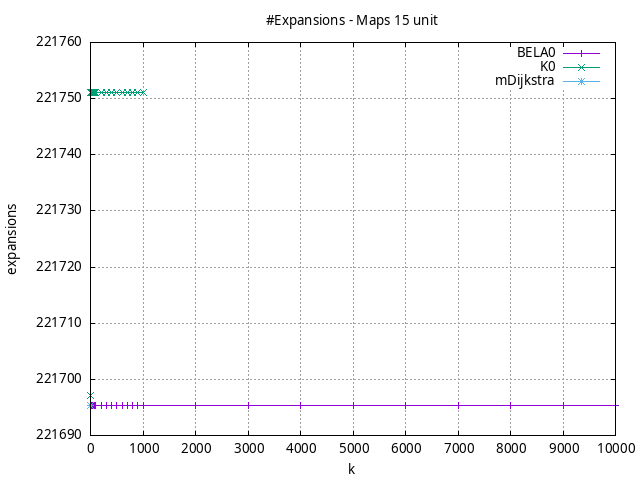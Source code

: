 #!/usr/bin/gnuplot
# -*- coding: utf-8 -*-
#
# results/maps/unit/15/random512-15.brute-force.unit.expansions.gnuplot
#
# Started on 04/03/2024 23:08:20
# Author: Carlos Linares López
set grid
set xlabel "k"
set ylabel "expansions"

set title "#Expansions - Maps 15 unit"

set terminal png enhanced font "Ariel,10"
set output 'random512-15.brute-force.unit.expansions.png'

plot "-" title "BELA0"      with linesp, "-" title "K0"      with linesp, "-" title "mDijkstra"      with linesp

	1 221695.34
	2 221695.34
	3 221695.34
	4 221695.34
	5 221695.34
	6 221695.34
	7 221695.34
	8 221695.34
	9 221695.34
	10 221695.34
	20 221695.34
	30 221695.34
	40 221695.34
	50 221695.34
	60 221695.34
	70 221695.34
	80 221695.34
	90 221695.34
	100 221695.34
	200 221695.34
	300 221695.34
	400 221695.34
	500 221695.34
	600 221695.34
	700 221695.34
	800 221695.34
	900 221695.34
	1000 221695.34
	2000 221695.34
	3000 221695.34
	4000 221695.34
	5000 221695.34
	6000 221695.34
	7000 221695.34
	8000 221695.34
	9000 221695.34
	10000 221695.34
end
	1 221697.19
	2 221751.01
	3 221751.01
	4 221751.01
	5 221751.01
	6 221751.01
	7 221751.01
	8 221751.01
	9 221751.01
	10 221751.01
	20 221751.01
	30 221751.01
	40 221751.01
	50 221751.01
	60 221751.01
	70 221751.01
	80 221751.01
	90 221751.01
	100 221751.01
	200 221751.01
	300 221751.01
	400 221751.01
	500 221751.01
	600 221751.01
	700 221751.01
	800 221751.01
	900 221751.01
	1000 221751.01
end
	1 221695.34
end
